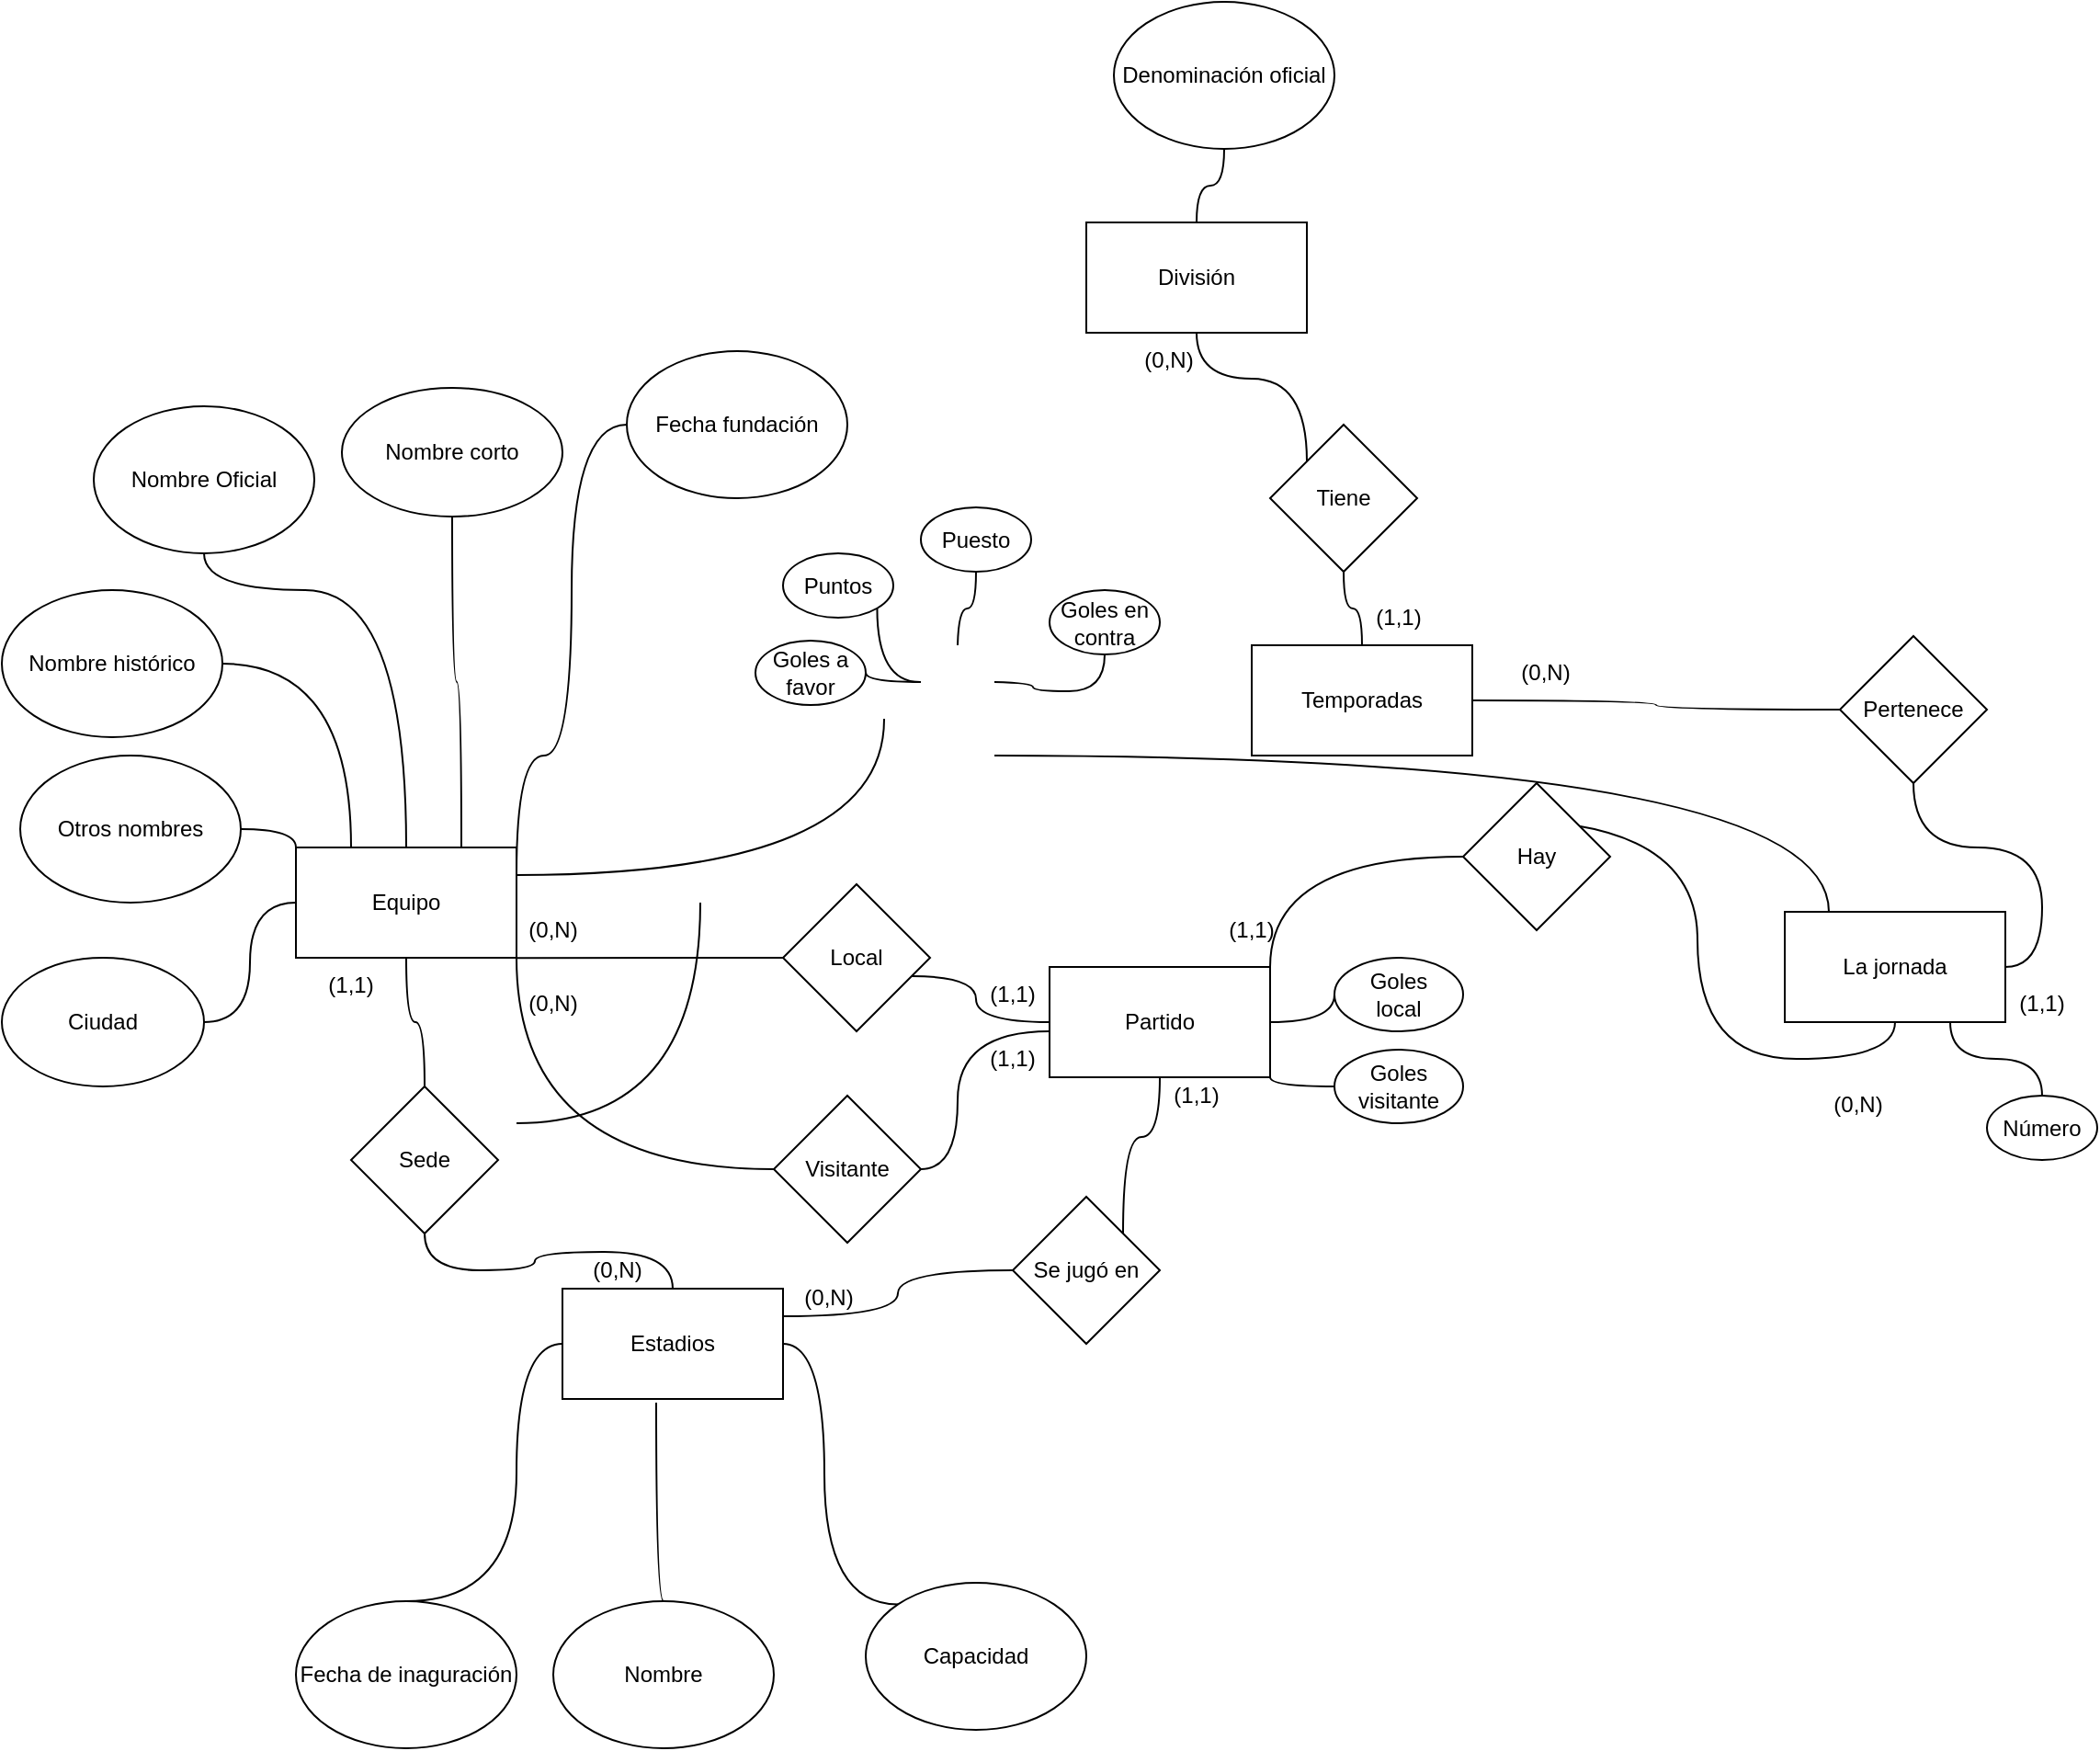 <mxfile version="20.8.20" type="github">
  <diagram id="R2lEEEUBdFMjLlhIrx00" name="Page-1">
    <mxGraphModel dx="1194" dy="1747" grid="1" gridSize="10" guides="1" tooltips="1" connect="1" arrows="1" fold="1" page="1" pageScale="1" pageWidth="850" pageHeight="1100" math="0" shadow="0" extFonts="Permanent Marker^https://fonts.googleapis.com/css?family=Permanent+Marker">
      <root>
        <mxCell id="0" />
        <mxCell id="1" parent="0" />
        <mxCell id="bkdPCyFF_JCRdizK2mb8-16" style="edgeStyle=orthogonalEdgeStyle;curved=1;rounded=0;orthogonalLoop=1;jettySize=auto;html=1;exitX=1;exitY=0.25;exitDx=0;exitDy=0;strokeWidth=1;endArrow=none;endFill=0;" parent="1" source="bkdPCyFF_JCRdizK2mb8-1" target="bkdPCyFF_JCRdizK2mb8-15" edge="1">
          <mxGeometry relative="1" as="geometry">
            <Array as="points">
              <mxPoint x="280" y="130" />
              <mxPoint x="310" y="130" />
              <mxPoint x="310" y="-50" />
            </Array>
          </mxGeometry>
        </mxCell>
        <mxCell id="JjR6LY6D7as-J1LcovHU-89" style="edgeStyle=orthogonalEdgeStyle;curved=1;rounded=0;orthogonalLoop=1;jettySize=auto;html=1;exitX=1;exitY=0.25;exitDx=0;exitDy=0;entryX=0;entryY=0.5;entryDx=0;entryDy=0;strokeWidth=1;endArrow=none;endFill=0;" edge="1" parent="1" source="bkdPCyFF_JCRdizK2mb8-1">
          <mxGeometry relative="1" as="geometry">
            <mxPoint x="480" y="110" as="targetPoint" />
          </mxGeometry>
        </mxCell>
        <mxCell id="bkdPCyFF_JCRdizK2mb8-1" value="Equipo" style="rounded=0;whiteSpace=wrap;html=1;" parent="1" vertex="1">
          <mxGeometry x="160" y="180" width="120" height="60" as="geometry" />
        </mxCell>
        <mxCell id="JjR6LY6D7as-J1LcovHU-48" style="edgeStyle=orthogonalEdgeStyle;curved=1;rounded=0;orthogonalLoop=1;jettySize=auto;html=1;exitX=1;exitY=0.25;exitDx=0;exitDy=0;entryX=0;entryY=0.5;entryDx=0;entryDy=0;strokeWidth=1;endArrow=none;endFill=0;" edge="1" parent="1" source="bkdPCyFF_JCRdizK2mb8-2" target="JjR6LY6D7as-J1LcovHU-47">
          <mxGeometry relative="1" as="geometry" />
        </mxCell>
        <mxCell id="bkdPCyFF_JCRdizK2mb8-2" value="Estadios" style="rounded=0;whiteSpace=wrap;html=1;" parent="1" vertex="1">
          <mxGeometry x="305" y="420" width="120" height="60" as="geometry" />
        </mxCell>
        <mxCell id="JjR6LY6D7as-J1LcovHU-58" style="edgeStyle=orthogonalEdgeStyle;curved=1;rounded=0;orthogonalLoop=1;jettySize=auto;html=1;entryX=0.5;entryY=1;entryDx=0;entryDy=0;strokeWidth=1;endArrow=none;endFill=0;" edge="1" parent="1" source="bkdPCyFF_JCRdizK2mb8-3" target="JjR6LY6D7as-J1LcovHU-57">
          <mxGeometry relative="1" as="geometry" />
        </mxCell>
        <mxCell id="JjR6LY6D7as-J1LcovHU-73" style="edgeStyle=orthogonalEdgeStyle;curved=1;rounded=0;orthogonalLoop=1;jettySize=auto;html=1;exitX=1;exitY=0.5;exitDx=0;exitDy=0;entryX=0;entryY=0.5;entryDx=0;entryDy=0;strokeWidth=1;endArrow=none;endFill=0;" edge="1" parent="1" source="bkdPCyFF_JCRdizK2mb8-3" target="JjR6LY6D7as-J1LcovHU-6">
          <mxGeometry relative="1" as="geometry" />
        </mxCell>
        <mxCell id="bkdPCyFF_JCRdizK2mb8-3" value="Temporadas" style="rounded=0;whiteSpace=wrap;html=1;" parent="1" vertex="1">
          <mxGeometry x="680" y="70" width="120" height="60" as="geometry" />
        </mxCell>
        <mxCell id="bkdPCyFF_JCRdizK2mb8-5" style="rounded=0;orthogonalLoop=1;jettySize=auto;html=1;edgeStyle=orthogonalEdgeStyle;curved=1;strokeWidth=1;endArrow=none;endFill=0;" parent="1" source="bkdPCyFF_JCRdizK2mb8-4" target="bkdPCyFF_JCRdizK2mb8-1" edge="1">
          <mxGeometry relative="1" as="geometry">
            <Array as="points">
              <mxPoint x="110" y="40" />
              <mxPoint x="220" y="40" />
            </Array>
          </mxGeometry>
        </mxCell>
        <mxCell id="bkdPCyFF_JCRdizK2mb8-4" value="Nombre Oficial" style="ellipse;whiteSpace=wrap;html=1;" parent="1" vertex="1">
          <mxGeometry x="50" y="-60" width="120" height="80" as="geometry" />
        </mxCell>
        <mxCell id="bkdPCyFF_JCRdizK2mb8-8" style="edgeStyle=orthogonalEdgeStyle;curved=1;rounded=0;orthogonalLoop=1;jettySize=auto;html=1;entryX=0.75;entryY=0;entryDx=0;entryDy=0;strokeWidth=1;endArrow=none;endFill=0;" parent="1" source="bkdPCyFF_JCRdizK2mb8-7" target="bkdPCyFF_JCRdizK2mb8-1" edge="1">
          <mxGeometry relative="1" as="geometry" />
        </mxCell>
        <mxCell id="bkdPCyFF_JCRdizK2mb8-7" value="Nombre corto" style="ellipse;whiteSpace=wrap;html=1;" parent="1" vertex="1">
          <mxGeometry x="185" y="-70" width="120" height="70" as="geometry" />
        </mxCell>
        <mxCell id="JjR6LY6D7as-J1LcovHU-14" style="edgeStyle=orthogonalEdgeStyle;curved=1;rounded=0;orthogonalLoop=1;jettySize=auto;html=1;exitX=1;exitY=0.5;exitDx=0;exitDy=0;entryX=0.25;entryY=0;entryDx=0;entryDy=0;strokeWidth=1;endArrow=none;endFill=0;" edge="1" parent="1" source="bkdPCyFF_JCRdizK2mb8-9" target="bkdPCyFF_JCRdizK2mb8-1">
          <mxGeometry relative="1" as="geometry" />
        </mxCell>
        <mxCell id="bkdPCyFF_JCRdizK2mb8-9" value="Nombre histórico" style="ellipse;whiteSpace=wrap;html=1;" parent="1" vertex="1">
          <mxGeometry y="40" width="120" height="80" as="geometry" />
        </mxCell>
        <mxCell id="JjR6LY6D7as-J1LcovHU-15" style="edgeStyle=orthogonalEdgeStyle;curved=1;rounded=0;orthogonalLoop=1;jettySize=auto;html=1;exitX=1;exitY=0.5;exitDx=0;exitDy=0;entryX=0;entryY=0;entryDx=0;entryDy=0;strokeWidth=1;endArrow=none;endFill=0;" edge="1" parent="1" source="bkdPCyFF_JCRdizK2mb8-11" target="bkdPCyFF_JCRdizK2mb8-1">
          <mxGeometry relative="1" as="geometry" />
        </mxCell>
        <mxCell id="bkdPCyFF_JCRdizK2mb8-11" value="Otros nombres" style="ellipse;whiteSpace=wrap;html=1;" parent="1" vertex="1">
          <mxGeometry x="10" y="130" width="120" height="80" as="geometry" />
        </mxCell>
        <mxCell id="JjR6LY6D7as-J1LcovHU-16" style="edgeStyle=orthogonalEdgeStyle;curved=1;rounded=0;orthogonalLoop=1;jettySize=auto;html=1;entryX=0;entryY=0.5;entryDx=0;entryDy=0;strokeWidth=1;endArrow=none;endFill=0;" edge="1" parent="1" source="bkdPCyFF_JCRdizK2mb8-13" target="bkdPCyFF_JCRdizK2mb8-1">
          <mxGeometry relative="1" as="geometry" />
        </mxCell>
        <mxCell id="bkdPCyFF_JCRdizK2mb8-13" value="Ciudad" style="ellipse;whiteSpace=wrap;html=1;" parent="1" vertex="1">
          <mxGeometry y="240" width="110" height="70" as="geometry" />
        </mxCell>
        <mxCell id="bkdPCyFF_JCRdizK2mb8-15" value="Fecha fundación" style="ellipse;whiteSpace=wrap;html=1;" parent="1" vertex="1">
          <mxGeometry x="340" y="-90" width="120" height="80" as="geometry" />
        </mxCell>
        <mxCell id="bkdPCyFF_JCRdizK2mb8-22" style="edgeStyle=orthogonalEdgeStyle;curved=1;rounded=0;orthogonalLoop=1;jettySize=auto;html=1;exitX=0.5;exitY=0;exitDx=0;exitDy=0;entryX=0.425;entryY=1.033;entryDx=0;entryDy=0;entryPerimeter=0;strokeWidth=1;endArrow=none;endFill=0;" parent="1" source="bkdPCyFF_JCRdizK2mb8-17" target="bkdPCyFF_JCRdizK2mb8-2" edge="1">
          <mxGeometry relative="1" as="geometry">
            <Array as="points">
              <mxPoint x="356" y="590" />
            </Array>
          </mxGeometry>
        </mxCell>
        <mxCell id="bkdPCyFF_JCRdizK2mb8-17" value="Nombre" style="ellipse;whiteSpace=wrap;html=1;" parent="1" vertex="1">
          <mxGeometry x="300" y="590" width="120" height="80" as="geometry" />
        </mxCell>
        <mxCell id="bkdPCyFF_JCRdizK2mb8-21" style="edgeStyle=orthogonalEdgeStyle;curved=1;rounded=0;orthogonalLoop=1;jettySize=auto;html=1;exitX=0.5;exitY=0;exitDx=0;exitDy=0;entryX=0;entryY=0.5;entryDx=0;entryDy=0;strokeWidth=1;endArrow=none;endFill=0;" parent="1" source="bkdPCyFF_JCRdizK2mb8-18" target="bkdPCyFF_JCRdizK2mb8-2" edge="1">
          <mxGeometry relative="1" as="geometry">
            <Array as="points">
              <mxPoint x="280" y="590" />
              <mxPoint x="280" y="450" />
            </Array>
          </mxGeometry>
        </mxCell>
        <mxCell id="bkdPCyFF_JCRdizK2mb8-18" value="Fecha de inaguración" style="ellipse;whiteSpace=wrap;html=1;" parent="1" vertex="1">
          <mxGeometry x="160" y="590" width="120" height="80" as="geometry" />
        </mxCell>
        <mxCell id="bkdPCyFF_JCRdizK2mb8-23" style="edgeStyle=orthogonalEdgeStyle;curved=1;rounded=0;orthogonalLoop=1;jettySize=auto;html=1;exitX=0;exitY=0;exitDx=0;exitDy=0;entryX=1;entryY=0.5;entryDx=0;entryDy=0;strokeWidth=1;endArrow=none;endFill=0;" parent="1" source="bkdPCyFF_JCRdizK2mb8-19" target="bkdPCyFF_JCRdizK2mb8-2" edge="1">
          <mxGeometry relative="1" as="geometry" />
        </mxCell>
        <mxCell id="bkdPCyFF_JCRdizK2mb8-19" value="Capacidad" style="ellipse;whiteSpace=wrap;html=1;" parent="1" vertex="1">
          <mxGeometry x="470" y="580" width="120" height="80" as="geometry" />
        </mxCell>
        <mxCell id="JjR6LY6D7as-J1LcovHU-3" style="edgeStyle=orthogonalEdgeStyle;curved=1;rounded=0;orthogonalLoop=1;jettySize=auto;html=1;exitX=0.5;exitY=1;exitDx=0;exitDy=0;entryX=0.5;entryY=0;entryDx=0;entryDy=0;strokeWidth=1;endArrow=none;endFill=0;" edge="1" parent="1" source="JjR6LY6D7as-J1LcovHU-1" target="bkdPCyFF_JCRdizK2mb8-2">
          <mxGeometry relative="1" as="geometry" />
        </mxCell>
        <mxCell id="JjR6LY6D7as-J1LcovHU-17" style="edgeStyle=orthogonalEdgeStyle;curved=1;rounded=0;orthogonalLoop=1;jettySize=auto;html=1;exitX=0.5;exitY=0;exitDx=0;exitDy=0;entryX=0.5;entryY=1;entryDx=0;entryDy=0;strokeWidth=1;endArrow=none;endFill=0;" edge="1" parent="1" source="JjR6LY6D7as-J1LcovHU-1" target="bkdPCyFF_JCRdizK2mb8-1">
          <mxGeometry relative="1" as="geometry" />
        </mxCell>
        <mxCell id="JjR6LY6D7as-J1LcovHU-1" value="Sede" style="rhombus;whiteSpace=wrap;html=1;" vertex="1" parent="1">
          <mxGeometry x="190" y="310" width="80" height="80" as="geometry" />
        </mxCell>
        <mxCell id="JjR6LY6D7as-J1LcovHU-4" value="(1,1)" style="text;html=1;strokeColor=none;fillColor=none;align=center;verticalAlign=middle;whiteSpace=wrap;rounded=0;" vertex="1" parent="1">
          <mxGeometry x="160" y="240" width="60" height="30" as="geometry" />
        </mxCell>
        <mxCell id="JjR6LY6D7as-J1LcovHU-5" value="(0,N)" style="text;html=1;strokeColor=none;fillColor=none;align=center;verticalAlign=middle;whiteSpace=wrap;rounded=0;" vertex="1" parent="1">
          <mxGeometry x="305" y="395" width="60" height="30" as="geometry" />
        </mxCell>
        <mxCell id="JjR6LY6D7as-J1LcovHU-6" value="Pertenece" style="rhombus;whiteSpace=wrap;html=1;" vertex="1" parent="1">
          <mxGeometry x="1000" y="65" width="80" height="80" as="geometry" />
        </mxCell>
        <mxCell id="JjR6LY6D7as-J1LcovHU-9" value="(1,1)" style="text;html=1;strokeColor=none;fillColor=none;align=center;verticalAlign=middle;whiteSpace=wrap;rounded=0;" vertex="1" parent="1">
          <mxGeometry x="1080" y="250" width="60" height="30" as="geometry" />
        </mxCell>
        <mxCell id="JjR6LY6D7as-J1LcovHU-11" value="(0,N)" style="text;html=1;strokeColor=none;fillColor=none;align=center;verticalAlign=middle;whiteSpace=wrap;rounded=0;" vertex="1" parent="1">
          <mxGeometry x="810" y="70" width="60" height="30" as="geometry" />
        </mxCell>
        <mxCell id="JjR6LY6D7as-J1LcovHU-13" value="División" style="rounded=0;whiteSpace=wrap;html=1;" vertex="1" parent="1">
          <mxGeometry x="590" y="-160" width="120" height="60" as="geometry" />
        </mxCell>
        <mxCell id="JjR6LY6D7as-J1LcovHU-19" value="Número" style="ellipse;whiteSpace=wrap;html=1;" vertex="1" parent="1">
          <mxGeometry x="1080" y="315" width="60" height="35" as="geometry" />
        </mxCell>
        <mxCell id="JjR6LY6D7as-J1LcovHU-27" value="Goles&lt;br&gt;local" style="ellipse;whiteSpace=wrap;html=1;" vertex="1" parent="1">
          <mxGeometry x="725" y="240" width="70" height="40" as="geometry" />
        </mxCell>
        <mxCell id="JjR6LY6D7as-J1LcovHU-35" style="edgeStyle=orthogonalEdgeStyle;curved=1;rounded=0;orthogonalLoop=1;jettySize=auto;html=1;exitX=0;exitY=0.5;exitDx=0;exitDy=0;entryX=1;entryY=1;entryDx=0;entryDy=0;strokeWidth=1;endArrow=none;endFill=0;" edge="1" parent="1" source="JjR6LY6D7as-J1LcovHU-28" target="JjR6LY6D7as-J1LcovHU-32">
          <mxGeometry relative="1" as="geometry" />
        </mxCell>
        <mxCell id="JjR6LY6D7as-J1LcovHU-28" value="Goles&lt;br&gt;visitante" style="ellipse;whiteSpace=wrap;html=1;" vertex="1" parent="1">
          <mxGeometry x="725" y="290" width="70" height="40" as="geometry" />
        </mxCell>
        <mxCell id="JjR6LY6D7as-J1LcovHU-45" style="edgeStyle=orthogonalEdgeStyle;curved=1;rounded=0;orthogonalLoop=1;jettySize=auto;html=1;exitX=1;exitY=0.5;exitDx=0;exitDy=0;entryX=0;entryY=0.5;entryDx=0;entryDy=0;strokeWidth=1;endArrow=none;endFill=0;" edge="1" parent="1" source="JjR6LY6D7as-J1LcovHU-32" target="JjR6LY6D7as-J1LcovHU-27">
          <mxGeometry relative="1" as="geometry" />
        </mxCell>
        <mxCell id="JjR6LY6D7as-J1LcovHU-76" style="edgeStyle=orthogonalEdgeStyle;curved=1;rounded=0;orthogonalLoop=1;jettySize=auto;html=1;exitX=1;exitY=0;exitDx=0;exitDy=0;entryX=0;entryY=0.5;entryDx=0;entryDy=0;strokeWidth=1;endArrow=none;endFill=0;" edge="1" parent="1" source="JjR6LY6D7as-J1LcovHU-32" target="JjR6LY6D7as-J1LcovHU-66">
          <mxGeometry relative="1" as="geometry" />
        </mxCell>
        <mxCell id="JjR6LY6D7as-J1LcovHU-32" value="Partido" style="rounded=0;whiteSpace=wrap;html=1;" vertex="1" parent="1">
          <mxGeometry x="570" y="245" width="120" height="60" as="geometry" />
        </mxCell>
        <mxCell id="JjR6LY6D7as-J1LcovHU-38" style="edgeStyle=orthogonalEdgeStyle;curved=1;rounded=0;orthogonalLoop=1;jettySize=auto;html=1;entryX=0;entryY=0.5;entryDx=0;entryDy=0;strokeWidth=1;endArrow=none;endFill=0;" edge="1" parent="1" source="JjR6LY6D7as-J1LcovHU-36" target="JjR6LY6D7as-J1LcovHU-32">
          <mxGeometry relative="1" as="geometry">
            <Array as="points">
              <mxPoint x="530" y="250" />
              <mxPoint x="530" y="275" />
            </Array>
          </mxGeometry>
        </mxCell>
        <mxCell id="JjR6LY6D7as-J1LcovHU-41" style="edgeStyle=orthogonalEdgeStyle;curved=1;rounded=0;orthogonalLoop=1;jettySize=auto;html=1;exitX=0;exitY=0.5;exitDx=0;exitDy=0;strokeWidth=1;endArrow=none;endFill=0;" edge="1" parent="1" source="JjR6LY6D7as-J1LcovHU-36">
          <mxGeometry relative="1" as="geometry">
            <mxPoint x="280" y="240.176" as="targetPoint" />
          </mxGeometry>
        </mxCell>
        <mxCell id="JjR6LY6D7as-J1LcovHU-36" value="Local" style="rhombus;whiteSpace=wrap;html=1;" vertex="1" parent="1">
          <mxGeometry x="425" y="200" width="80" height="80" as="geometry" />
        </mxCell>
        <mxCell id="JjR6LY6D7as-J1LcovHU-40" style="edgeStyle=orthogonalEdgeStyle;curved=1;rounded=0;orthogonalLoop=1;jettySize=auto;html=1;entryX=1;entryY=1;entryDx=0;entryDy=0;strokeWidth=1;endArrow=none;endFill=0;" edge="1" parent="1" source="JjR6LY6D7as-J1LcovHU-37" target="bkdPCyFF_JCRdizK2mb8-1">
          <mxGeometry relative="1" as="geometry" />
        </mxCell>
        <mxCell id="JjR6LY6D7as-J1LcovHU-44" style="edgeStyle=orthogonalEdgeStyle;curved=1;rounded=0;orthogonalLoop=1;jettySize=auto;html=1;exitX=1;exitY=0.5;exitDx=0;exitDy=0;strokeWidth=1;endArrow=none;endFill=0;" edge="1" parent="1" source="JjR6LY6D7as-J1LcovHU-37">
          <mxGeometry relative="1" as="geometry">
            <mxPoint x="570" y="280" as="targetPoint" />
            <Array as="points">
              <mxPoint x="520" y="355" />
              <mxPoint x="520" y="280" />
              <mxPoint x="570" y="280" />
            </Array>
          </mxGeometry>
        </mxCell>
        <mxCell id="JjR6LY6D7as-J1LcovHU-37" value="Visitante" style="rhombus;whiteSpace=wrap;html=1;" vertex="1" parent="1">
          <mxGeometry x="420" y="315" width="80" height="80" as="geometry" />
        </mxCell>
        <mxCell id="JjR6LY6D7as-J1LcovHU-43" value="" style="endArrow=none;html=1;rounded=0;strokeWidth=1;curved=1;" edge="1" parent="1">
          <mxGeometry width="50" height="50" relative="1" as="geometry">
            <mxPoint x="280" y="330" as="sourcePoint" />
            <mxPoint x="380" y="210" as="targetPoint" />
            <Array as="points">
              <mxPoint x="380" y="330" />
            </Array>
          </mxGeometry>
        </mxCell>
        <mxCell id="JjR6LY6D7as-J1LcovHU-49" style="edgeStyle=orthogonalEdgeStyle;curved=1;rounded=0;orthogonalLoop=1;jettySize=auto;html=1;exitX=1;exitY=0;exitDx=0;exitDy=0;strokeWidth=1;endArrow=none;endFill=0;" edge="1" parent="1" source="JjR6LY6D7as-J1LcovHU-47" target="JjR6LY6D7as-J1LcovHU-32">
          <mxGeometry relative="1" as="geometry" />
        </mxCell>
        <mxCell id="JjR6LY6D7as-J1LcovHU-47" value="Se jugó en" style="rhombus;whiteSpace=wrap;html=1;" vertex="1" parent="1">
          <mxGeometry x="550" y="370" width="80" height="80" as="geometry" />
        </mxCell>
        <mxCell id="JjR6LY6D7as-J1LcovHU-50" value="(0,N)" style="text;html=1;strokeColor=none;fillColor=none;align=center;verticalAlign=middle;whiteSpace=wrap;rounded=0;" vertex="1" parent="1">
          <mxGeometry x="420" y="410" width="60" height="30" as="geometry" />
        </mxCell>
        <mxCell id="JjR6LY6D7as-J1LcovHU-52" value="(1,1)" style="text;html=1;strokeColor=none;fillColor=none;align=center;verticalAlign=middle;whiteSpace=wrap;rounded=0;" vertex="1" parent="1">
          <mxGeometry x="620" y="300" width="60" height="30" as="geometry" />
        </mxCell>
        <mxCell id="JjR6LY6D7as-J1LcovHU-53" value="(1,1)" style="text;html=1;strokeColor=none;fillColor=none;align=center;verticalAlign=middle;whiteSpace=wrap;rounded=0;" vertex="1" parent="1">
          <mxGeometry x="520" y="280" width="60" height="30" as="geometry" />
        </mxCell>
        <mxCell id="JjR6LY6D7as-J1LcovHU-54" value="(1,1)" style="text;html=1;strokeColor=none;fillColor=none;align=center;verticalAlign=middle;whiteSpace=wrap;rounded=0;" vertex="1" parent="1">
          <mxGeometry x="520" y="245" width="60" height="30" as="geometry" />
        </mxCell>
        <mxCell id="JjR6LY6D7as-J1LcovHU-55" value="(0,N)" style="text;html=1;strokeColor=none;fillColor=none;align=center;verticalAlign=middle;whiteSpace=wrap;rounded=0;" vertex="1" parent="1">
          <mxGeometry x="270" y="210" width="60" height="30" as="geometry" />
        </mxCell>
        <mxCell id="JjR6LY6D7as-J1LcovHU-56" value="(0,N)" style="text;html=1;strokeColor=none;fillColor=none;align=center;verticalAlign=middle;whiteSpace=wrap;rounded=0;" vertex="1" parent="1">
          <mxGeometry x="270" y="250" width="60" height="30" as="geometry" />
        </mxCell>
        <mxCell id="JjR6LY6D7as-J1LcovHU-59" style="edgeStyle=orthogonalEdgeStyle;curved=1;rounded=0;orthogonalLoop=1;jettySize=auto;html=1;exitX=0;exitY=0;exitDx=0;exitDy=0;entryX=0.5;entryY=1;entryDx=0;entryDy=0;strokeWidth=1;endArrow=none;endFill=0;" edge="1" parent="1" source="JjR6LY6D7as-J1LcovHU-57" target="JjR6LY6D7as-J1LcovHU-13">
          <mxGeometry relative="1" as="geometry" />
        </mxCell>
        <mxCell id="JjR6LY6D7as-J1LcovHU-57" value="Tiene" style="rhombus;whiteSpace=wrap;html=1;" vertex="1" parent="1">
          <mxGeometry x="690" y="-50" width="80" height="80" as="geometry" />
        </mxCell>
        <mxCell id="JjR6LY6D7as-J1LcovHU-61" style="edgeStyle=orthogonalEdgeStyle;curved=1;rounded=0;orthogonalLoop=1;jettySize=auto;html=1;exitX=0.5;exitY=1;exitDx=0;exitDy=0;entryX=0.5;entryY=0;entryDx=0;entryDy=0;strokeWidth=1;endArrow=none;endFill=0;" edge="1" parent="1" source="JjR6LY6D7as-J1LcovHU-60" target="JjR6LY6D7as-J1LcovHU-13">
          <mxGeometry relative="1" as="geometry" />
        </mxCell>
        <mxCell id="JjR6LY6D7as-J1LcovHU-60" value="Denominación oficial" style="ellipse;whiteSpace=wrap;html=1;" vertex="1" parent="1">
          <mxGeometry x="605" y="-280" width="120" height="80" as="geometry" />
        </mxCell>
        <mxCell id="JjR6LY6D7as-J1LcovHU-65" style="edgeStyle=orthogonalEdgeStyle;curved=1;rounded=0;orthogonalLoop=1;jettySize=auto;html=1;exitX=1;exitY=0.5;exitDx=0;exitDy=0;strokeWidth=1;endArrow=none;endFill=0;" edge="1" parent="1" source="JjR6LY6D7as-J1LcovHU-62" target="JjR6LY6D7as-J1LcovHU-6">
          <mxGeometry relative="1" as="geometry" />
        </mxCell>
        <mxCell id="JjR6LY6D7as-J1LcovHU-67" style="edgeStyle=orthogonalEdgeStyle;curved=1;rounded=0;orthogonalLoop=1;jettySize=auto;html=1;exitX=0.5;exitY=1;exitDx=0;exitDy=0;entryX=0;entryY=0;entryDx=0;entryDy=0;strokeWidth=1;endArrow=none;endFill=0;" edge="1" parent="1" source="JjR6LY6D7as-J1LcovHU-62" target="JjR6LY6D7as-J1LcovHU-66">
          <mxGeometry relative="1" as="geometry" />
        </mxCell>
        <mxCell id="JjR6LY6D7as-J1LcovHU-80" style="edgeStyle=orthogonalEdgeStyle;curved=1;rounded=0;orthogonalLoop=1;jettySize=auto;html=1;exitX=0.75;exitY=1;exitDx=0;exitDy=0;entryX=0.5;entryY=0;entryDx=0;entryDy=0;strokeWidth=1;endArrow=none;endFill=0;" edge="1" parent="1" source="JjR6LY6D7as-J1LcovHU-62" target="JjR6LY6D7as-J1LcovHU-19">
          <mxGeometry relative="1" as="geometry" />
        </mxCell>
        <mxCell id="JjR6LY6D7as-J1LcovHU-62" value="La jornada" style="rounded=0;whiteSpace=wrap;html=1;" vertex="1" parent="1">
          <mxGeometry x="970" y="215" width="120" height="60" as="geometry" />
        </mxCell>
        <mxCell id="JjR6LY6D7as-J1LcovHU-66" value="Hay" style="rhombus;whiteSpace=wrap;html=1;" vertex="1" parent="1">
          <mxGeometry x="795" y="145" width="80" height="80" as="geometry" />
        </mxCell>
        <mxCell id="JjR6LY6D7as-J1LcovHU-69" value="(1,1)" style="text;html=1;strokeColor=none;fillColor=none;align=center;verticalAlign=middle;whiteSpace=wrap;rounded=0;" vertex="1" parent="1">
          <mxGeometry x="650" y="210" width="60" height="30" as="geometry" />
        </mxCell>
        <mxCell id="JjR6LY6D7as-J1LcovHU-70" value="(0,N)" style="text;html=1;strokeColor=none;fillColor=none;align=center;verticalAlign=middle;whiteSpace=wrap;rounded=0;" vertex="1" parent="1">
          <mxGeometry x="980" y="305" width="60" height="30" as="geometry" />
        </mxCell>
        <mxCell id="JjR6LY6D7as-J1LcovHU-71" value="(0,N)" style="text;html=1;strokeColor=none;fillColor=none;align=center;verticalAlign=middle;whiteSpace=wrap;rounded=0;" vertex="1" parent="1">
          <mxGeometry x="605" y="-100" width="60" height="30" as="geometry" />
        </mxCell>
        <mxCell id="JjR6LY6D7as-J1LcovHU-72" value="(1,1)" style="text;html=1;strokeColor=none;fillColor=none;align=center;verticalAlign=middle;whiteSpace=wrap;rounded=0;" vertex="1" parent="1">
          <mxGeometry x="730" y="40" width="60" height="30" as="geometry" />
        </mxCell>
        <mxCell id="JjR6LY6D7as-J1LcovHU-85" style="edgeStyle=orthogonalEdgeStyle;curved=1;rounded=0;orthogonalLoop=1;jettySize=auto;html=1;exitX=0;exitY=0;exitDx=0;exitDy=0;entryX=1;entryY=0.5;entryDx=0;entryDy=0;strokeWidth=1;endArrow=none;endFill=0;" edge="1" parent="1" target="JjR6LY6D7as-J1LcovHU-83">
          <mxGeometry relative="1" as="geometry">
            <mxPoint x="500" y="90" as="sourcePoint" />
          </mxGeometry>
        </mxCell>
        <mxCell id="JjR6LY6D7as-J1LcovHU-86" style="edgeStyle=orthogonalEdgeStyle;curved=1;rounded=0;orthogonalLoop=1;jettySize=auto;html=1;exitX=1;exitY=0;exitDx=0;exitDy=0;entryX=0.5;entryY=1;entryDx=0;entryDy=0;strokeWidth=1;endArrow=none;endFill=0;" edge="1" parent="1" target="JjR6LY6D7as-J1LcovHU-84">
          <mxGeometry relative="1" as="geometry">
            <mxPoint x="540" y="90" as="sourcePoint" />
          </mxGeometry>
        </mxCell>
        <mxCell id="JjR6LY6D7as-J1LcovHU-87" style="edgeStyle=orthogonalEdgeStyle;curved=1;rounded=0;orthogonalLoop=1;jettySize=auto;html=1;exitX=0.5;exitY=0;exitDx=0;exitDy=0;entryX=0.5;entryY=1;entryDx=0;entryDy=0;strokeWidth=1;endArrow=none;endFill=0;" edge="1" parent="1" target="JjR6LY6D7as-J1LcovHU-82">
          <mxGeometry relative="1" as="geometry">
            <mxPoint x="520" y="70" as="sourcePoint" />
          </mxGeometry>
        </mxCell>
        <mxCell id="JjR6LY6D7as-J1LcovHU-88" style="edgeStyle=orthogonalEdgeStyle;curved=1;rounded=0;orthogonalLoop=1;jettySize=auto;html=1;exitX=0;exitY=0;exitDx=0;exitDy=0;entryX=1;entryY=1;entryDx=0;entryDy=0;strokeWidth=1;endArrow=none;endFill=0;" edge="1" parent="1" target="JjR6LY6D7as-J1LcovHU-81">
          <mxGeometry relative="1" as="geometry">
            <mxPoint x="500" y="90" as="sourcePoint" />
          </mxGeometry>
        </mxCell>
        <mxCell id="JjR6LY6D7as-J1LcovHU-90" style="edgeStyle=orthogonalEdgeStyle;curved=1;rounded=0;orthogonalLoop=1;jettySize=auto;html=1;exitX=1;exitY=1;exitDx=0;exitDy=0;entryX=0.2;entryY=0;entryDx=0;entryDy=0;entryPerimeter=0;strokeWidth=1;endArrow=none;endFill=0;" edge="1" parent="1" target="JjR6LY6D7as-J1LcovHU-62">
          <mxGeometry relative="1" as="geometry">
            <mxPoint x="540" y="130" as="sourcePoint" />
          </mxGeometry>
        </mxCell>
        <mxCell id="JjR6LY6D7as-J1LcovHU-81" value="Puntos" style="ellipse;whiteSpace=wrap;html=1;" vertex="1" parent="1">
          <mxGeometry x="425" y="20" width="60" height="35" as="geometry" />
        </mxCell>
        <mxCell id="JjR6LY6D7as-J1LcovHU-82" value="Puesto" style="ellipse;whiteSpace=wrap;html=1;" vertex="1" parent="1">
          <mxGeometry x="500" y="-5" width="60" height="35" as="geometry" />
        </mxCell>
        <mxCell id="JjR6LY6D7as-J1LcovHU-83" value="Goles a favor" style="ellipse;whiteSpace=wrap;html=1;" vertex="1" parent="1">
          <mxGeometry x="410" y="67.5" width="60" height="35" as="geometry" />
        </mxCell>
        <mxCell id="JjR6LY6D7as-J1LcovHU-84" value="Goles en contra" style="ellipse;whiteSpace=wrap;html=1;" vertex="1" parent="1">
          <mxGeometry x="570" y="40" width="60" height="35" as="geometry" />
        </mxCell>
      </root>
    </mxGraphModel>
  </diagram>
</mxfile>
